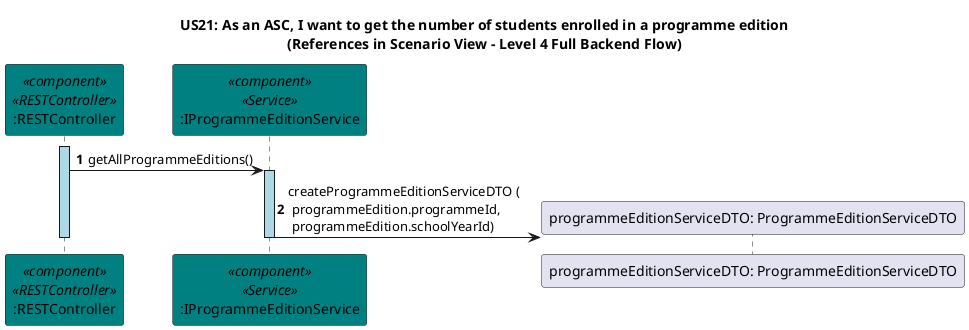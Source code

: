 @startuml
title US21: As an ASC, I want to get the number of students enrolled in a programme edition\n(References in Scenario View - Level 4 Full Backend Flow)

autonumber
skinparam {
  ActivityPadding 2
  ActivityMargin 2
  BoxPadding 2
}

participant ":RESTController" as restController <<component>> <<RESTController>> #teal
participant ":IProgrammeEditionService" as programmeEditionService <<component>> <<Service>> #teal

activate restController #LightBlue
restController -> programmeEditionService: getAllProgrammeEditions()
activate programmeEditionService #LightBlue
create "programmeEditionServiceDTO: ProgrammeEditionServiceDTO"
programmeEditionService -> "programmeEditionServiceDTO: ProgrammeEditionServiceDTO": createProgrammeEditionServiceDTO (\n programmeEdition.programmeId,\n programmeEdition.schoolYearId)
deactivate programmeEditionService
deactivate restController

@enduml